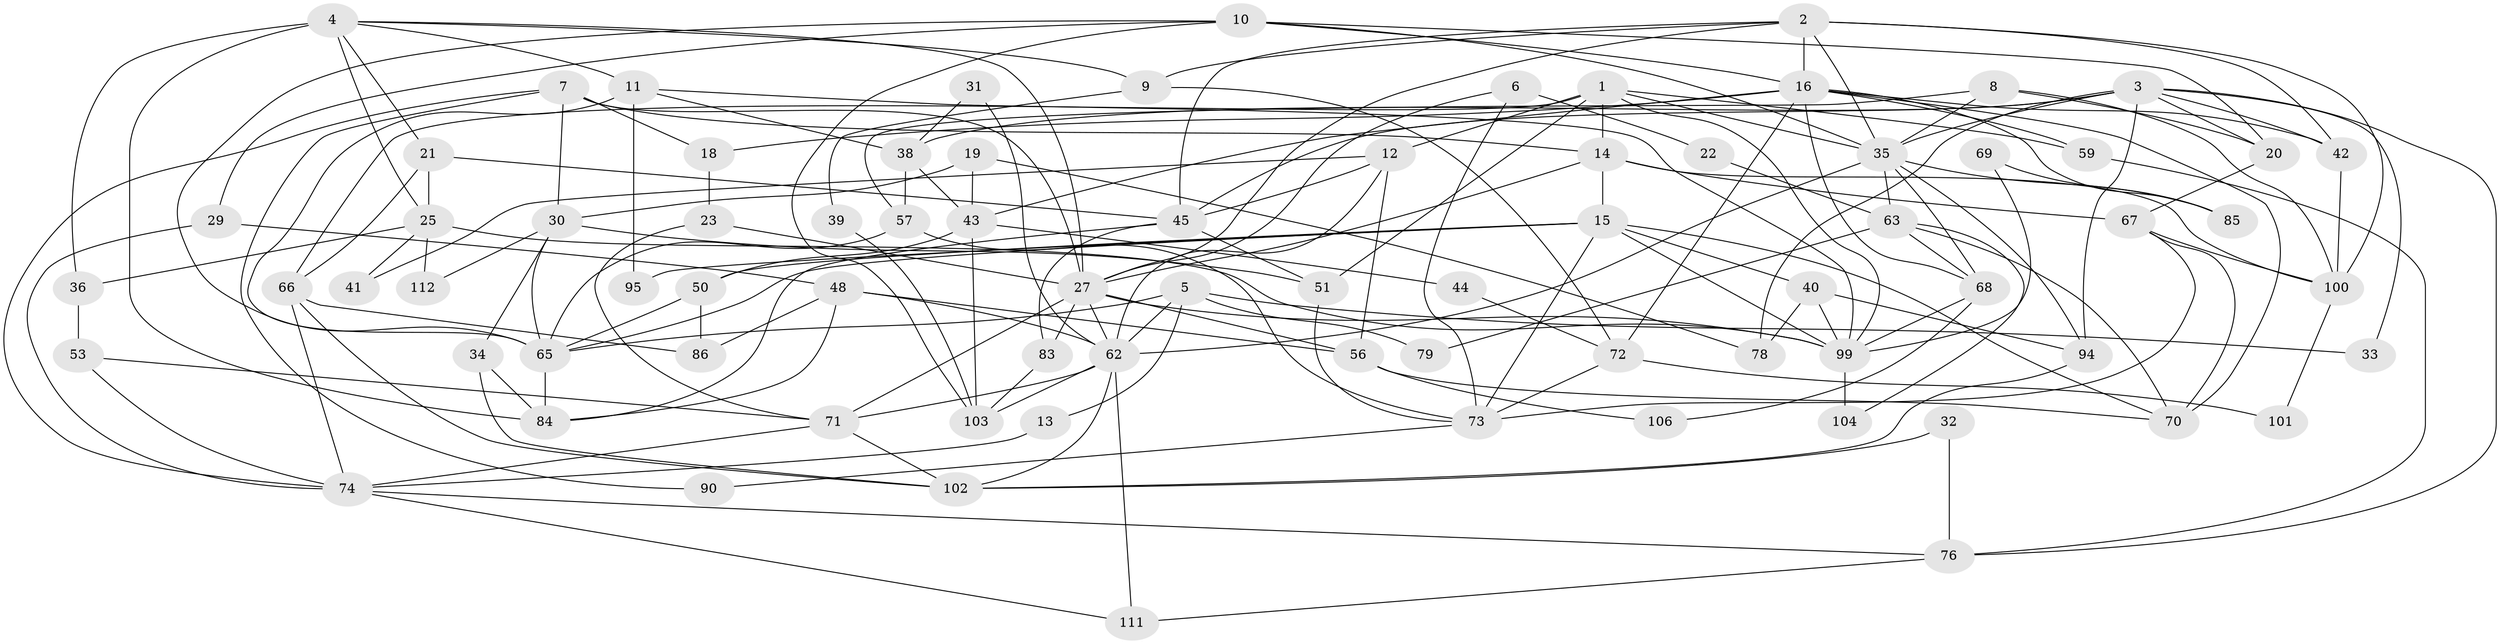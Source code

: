 // Generated by graph-tools (version 1.1) at 2025/52/02/27/25 19:52:09]
// undirected, 78 vertices, 181 edges
graph export_dot {
graph [start="1"]
  node [color=gray90,style=filled];
  1 [super="+17"];
  2 [super="+52"];
  3 [super="+26"];
  4 [super="+87"];
  5 [super="+97"];
  6;
  7 [super="+55"];
  8;
  9;
  10 [super="+28"];
  11 [super="+81"];
  12 [super="+82"];
  13;
  14 [super="+91"];
  15 [super="+24"];
  16 [super="+80"];
  18;
  19;
  20 [super="+61"];
  21 [super="+49"];
  22;
  23;
  25 [super="+37"];
  27 [super="+54"];
  29;
  30 [super="+46"];
  31;
  32;
  33;
  34;
  35 [super="+96"];
  36;
  38;
  39;
  40 [super="+60"];
  41;
  42 [super="+47"];
  43 [super="+109"];
  44;
  45 [super="+58"];
  48;
  50;
  51;
  53;
  56;
  57 [super="+64"];
  59;
  62 [super="+77"];
  63 [super="+98"];
  65 [super="+89"];
  66 [super="+93"];
  67;
  68 [super="+88"];
  69;
  70 [super="+108"];
  71 [super="+92"];
  72;
  73;
  74 [super="+75"];
  76 [super="+107"];
  78;
  79;
  83;
  84;
  85;
  86;
  90;
  94;
  95;
  99 [super="+110"];
  100 [super="+105"];
  101;
  102;
  103;
  104;
  106;
  111;
  112;
  1 -- 14;
  1 -- 51;
  1 -- 59;
  1 -- 99;
  1 -- 35;
  1 -- 12;
  1 -- 66;
  2 -- 9;
  2 -- 27;
  2 -- 45 [weight=2];
  2 -- 16 [weight=2];
  2 -- 35;
  2 -- 100;
  2 -- 42;
  3 -- 20;
  3 -- 33;
  3 -- 35;
  3 -- 38;
  3 -- 42;
  3 -- 76;
  3 -- 78;
  3 -- 94;
  3 -- 45;
  4 -- 9;
  4 -- 25;
  4 -- 36;
  4 -- 84;
  4 -- 21;
  4 -- 27;
  4 -- 11;
  5 -- 65 [weight=2];
  5 -- 13;
  5 -- 33 [weight=2];
  5 -- 79;
  5 -- 62;
  6 -- 73;
  6 -- 27;
  6 -- 22;
  7 -- 14;
  7 -- 90;
  7 -- 18;
  7 -- 30;
  7 -- 27;
  7 -- 74;
  8 -- 100;
  8 -- 35;
  8 -- 20;
  8 -- 57;
  9 -- 72;
  9 -- 39;
  10 -- 29;
  10 -- 16;
  10 -- 65;
  10 -- 103;
  10 -- 35;
  10 -- 20;
  11 -- 95;
  11 -- 99;
  11 -- 65;
  11 -- 38;
  12 -- 41;
  12 -- 56;
  12 -- 62;
  12 -- 45;
  13 -- 74;
  14 -- 15 [weight=2];
  14 -- 67;
  14 -- 27;
  14 -- 100;
  15 -- 99;
  15 -- 50;
  15 -- 95;
  15 -- 73;
  15 -- 65;
  15 -- 70;
  15 -- 40;
  16 -- 59;
  16 -- 43;
  16 -- 70;
  16 -- 72;
  16 -- 42;
  16 -- 18;
  16 -- 85;
  16 -- 68;
  18 -- 23;
  19 -- 78;
  19 -- 43;
  19 -- 30;
  20 -- 67;
  21 -- 45;
  21 -- 25 [weight=2];
  21 -- 66;
  22 -- 63;
  23 -- 27;
  23 -- 71;
  25 -- 112;
  25 -- 99;
  25 -- 36;
  25 -- 41;
  27 -- 99;
  27 -- 56 [weight=2];
  27 -- 83;
  27 -- 71;
  27 -- 62;
  29 -- 48;
  29 -- 74;
  30 -- 51;
  30 -- 112;
  30 -- 34;
  30 -- 65;
  31 -- 38;
  31 -- 62;
  32 -- 102;
  32 -- 76;
  34 -- 102;
  34 -- 84;
  35 -- 94;
  35 -- 68;
  35 -- 85;
  35 -- 63;
  35 -- 62;
  36 -- 53;
  38 -- 43;
  38 -- 57;
  39 -- 103;
  40 -- 99;
  40 -- 94;
  40 -- 78;
  42 -- 100;
  43 -- 50;
  43 -- 44;
  43 -- 103;
  44 -- 72;
  45 -- 83;
  45 -- 51;
  45 -- 84;
  48 -- 84;
  48 -- 56;
  48 -- 86;
  48 -- 62;
  50 -- 86;
  50 -- 65;
  51 -- 73;
  53 -- 74;
  53 -- 71;
  56 -- 106;
  56 -- 70;
  57 -- 73;
  57 -- 65;
  59 -- 76;
  62 -- 103;
  62 -- 102;
  62 -- 71;
  62 -- 111;
  63 -- 79;
  63 -- 104;
  63 -- 70;
  63 -- 68;
  65 -- 84;
  66 -- 86;
  66 -- 74;
  66 -- 102;
  67 -- 73;
  67 -- 70;
  67 -- 100;
  68 -- 106;
  68 -- 99;
  69 -- 85;
  69 -- 99;
  71 -- 102;
  71 -- 74;
  72 -- 73;
  72 -- 101;
  73 -- 90;
  74 -- 76;
  74 -- 111;
  76 -- 111;
  83 -- 103;
  94 -- 102;
  99 -- 104;
  100 -- 101;
}
